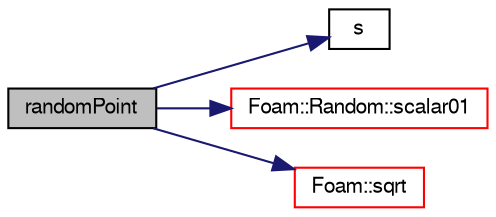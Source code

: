 digraph "randomPoint"
{
  bgcolor="transparent";
  edge [fontname="FreeSans",fontsize="10",labelfontname="FreeSans",labelfontsize="10"];
  node [fontname="FreeSans",fontsize="10",shape=record];
  rankdir="LR";
  Node160 [label="randomPoint",height=0.2,width=0.4,color="black", fillcolor="grey75", style="filled", fontcolor="black"];
  Node160 -> Node161 [color="midnightblue",fontsize="10",style="solid",fontname="FreeSans"];
  Node161 [label="s",height=0.2,width=0.4,color="black",URL="$a18905.html#abb9c4233033fad2ad0206cd4adad3b9f"];
  Node160 -> Node162 [color="midnightblue",fontsize="10",style="solid",fontname="FreeSans"];
  Node162 [label="Foam::Random::scalar01",height=0.2,width=0.4,color="red",URL="$a28138.html#a51dcadab67756a3100e1d050ae2994e0",tooltip="scalar [0..1] (so including 0,1) "];
  Node160 -> Node164 [color="midnightblue",fontsize="10",style="solid",fontname="FreeSans"];
  Node164 [label="Foam::sqrt",height=0.2,width=0.4,color="red",URL="$a21124.html#a8616bd62eebf2342a80222fecb1bda71"];
}
